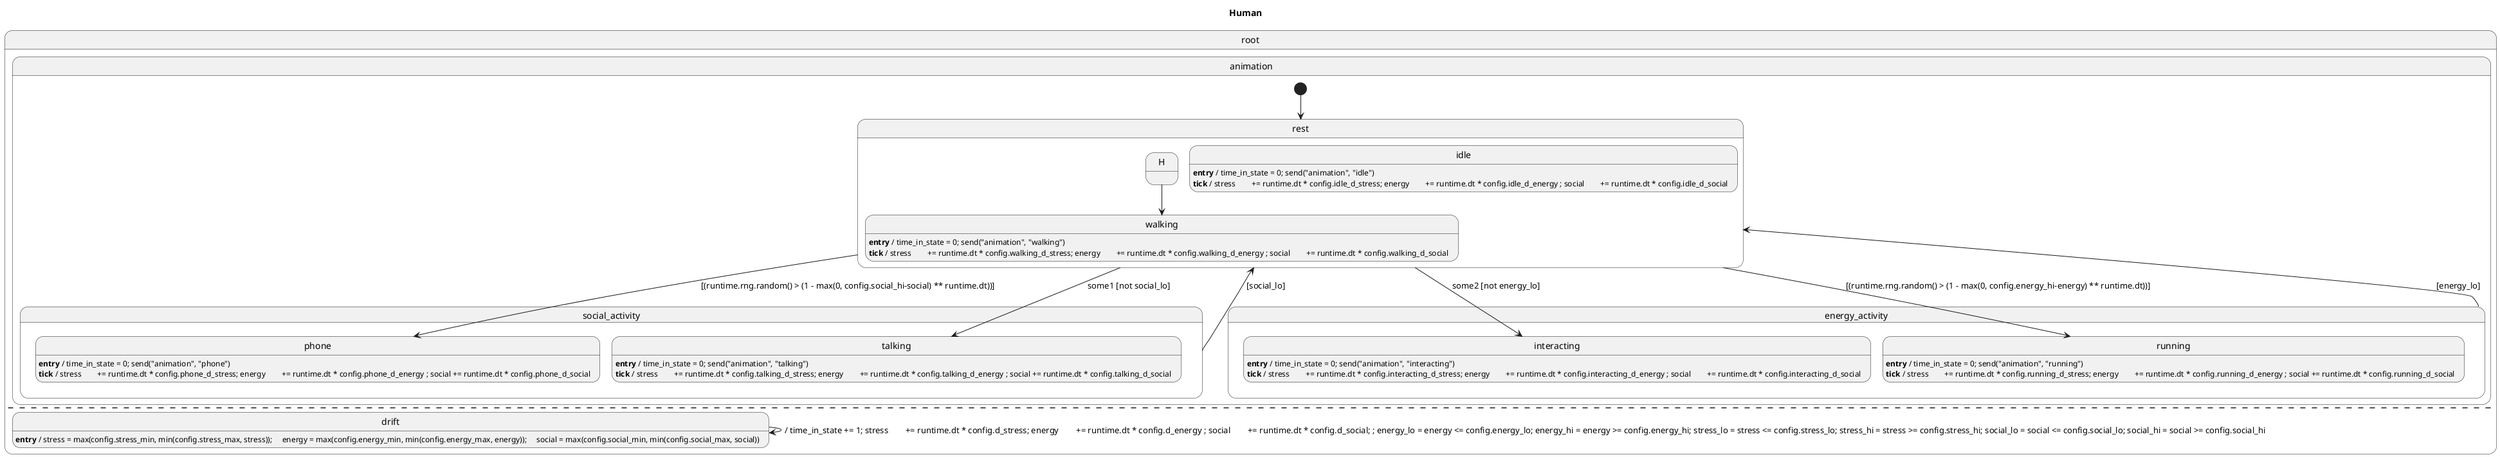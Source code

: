 @startuml
title Human
state "root" as root {
  state "animation" as animation {
    [*] --> rest
    state "social_activity" as socialactivity {
      socialactivity --> rest : [social_lo]
      state "phone" as phone {
        phone : **entry** / time_in_state = 0; send("animation", "phone")
        phone : **tick** / stress        += runtime.dt * config.phone_d_stress; energy        += runtime.dt * config.phone_d_energy ; social += runtime.dt * config.phone_d_social
      }
      state "talking" as talking {
        talking : **entry** / time_in_state = 0; send("animation", "talking")
        talking : **tick** / stress        += runtime.dt * config.talking_d_stress; energy        += runtime.dt * config.talking_d_energy ; social += runtime.dt * config.talking_d_social
      }
    }
    state "energy_activity" as energyactivity {
      energyactivity --> rest : [energy_lo]
      state "interacting" as interacting {
        interacting : **entry** / time_in_state = 0; send("animation", "interacting")
        interacting : **tick** / stress        += runtime.dt * config.interacting_d_stress; energy        += runtime.dt * config.interacting_d_energy ; social        += runtime.dt * config.interacting_d_social
      }
      state "running" as running {
        running : **entry** / time_in_state = 0; send("animation", "running")
        running : **tick** / stress        += runtime.dt * config.running_d_stress; energy        += runtime.dt * config.running_d_energy ; social += runtime.dt * config.running_d_social
      }
    }
    state "rest" as rest {
      rest --> phone : [(runtime.rng.random() > (1 - max(0, config.social_hi-social) ** runtime.dt))]
      rest --> running : [(runtime.rng.random() > (1 - max(0, config.energy_hi-energy) ** runtime.dt))]
      rest --> talking : some1 [not social_lo]
      rest --> interacting : some2 [not energy_lo]
      state "walking" as walking {
        walking : **entry** / time_in_state = 0; send("animation", "walking")
        walking : **tick** / stress        += runtime.dt * config.walking_d_stress; energy        += runtime.dt * config.walking_d_energy ; social        += runtime.dt * config.walking_d_social
      }
      state "idle" as idle {
        idle : **entry** / time_in_state = 0; send("animation", "idle")
        idle : **tick** / stress        += runtime.dt * config.idle_d_stress; energy        += runtime.dt * config.idle_d_energy ; social        += runtime.dt * config.idle_d_social
      }
      state "H" as history {
        history --> walking
      }
    }
  }
  --
  state "drift" as drift {
    drift : **entry** / stress = max(config.stress_min, min(config.stress_max, stress));     energy = max(config.energy_min, min(config.energy_max, energy));     social = max(config.social_min, min(config.social_max, social))
    drift --> drift : / time_in_state += 1; stress        += runtime.dt * config.d_stress; energy        += runtime.dt * config.d_energy ; social        += runtime.dt * config.d_social; ; energy_lo = energy <= config.energy_lo; energy_hi = energy >= config.energy_hi; stress_lo = stress <= config.stress_lo; stress_hi = stress >= config.stress_hi; social_lo = social <= config.social_lo; social_hi = social >= config.social_hi
  }
}
@enduml
